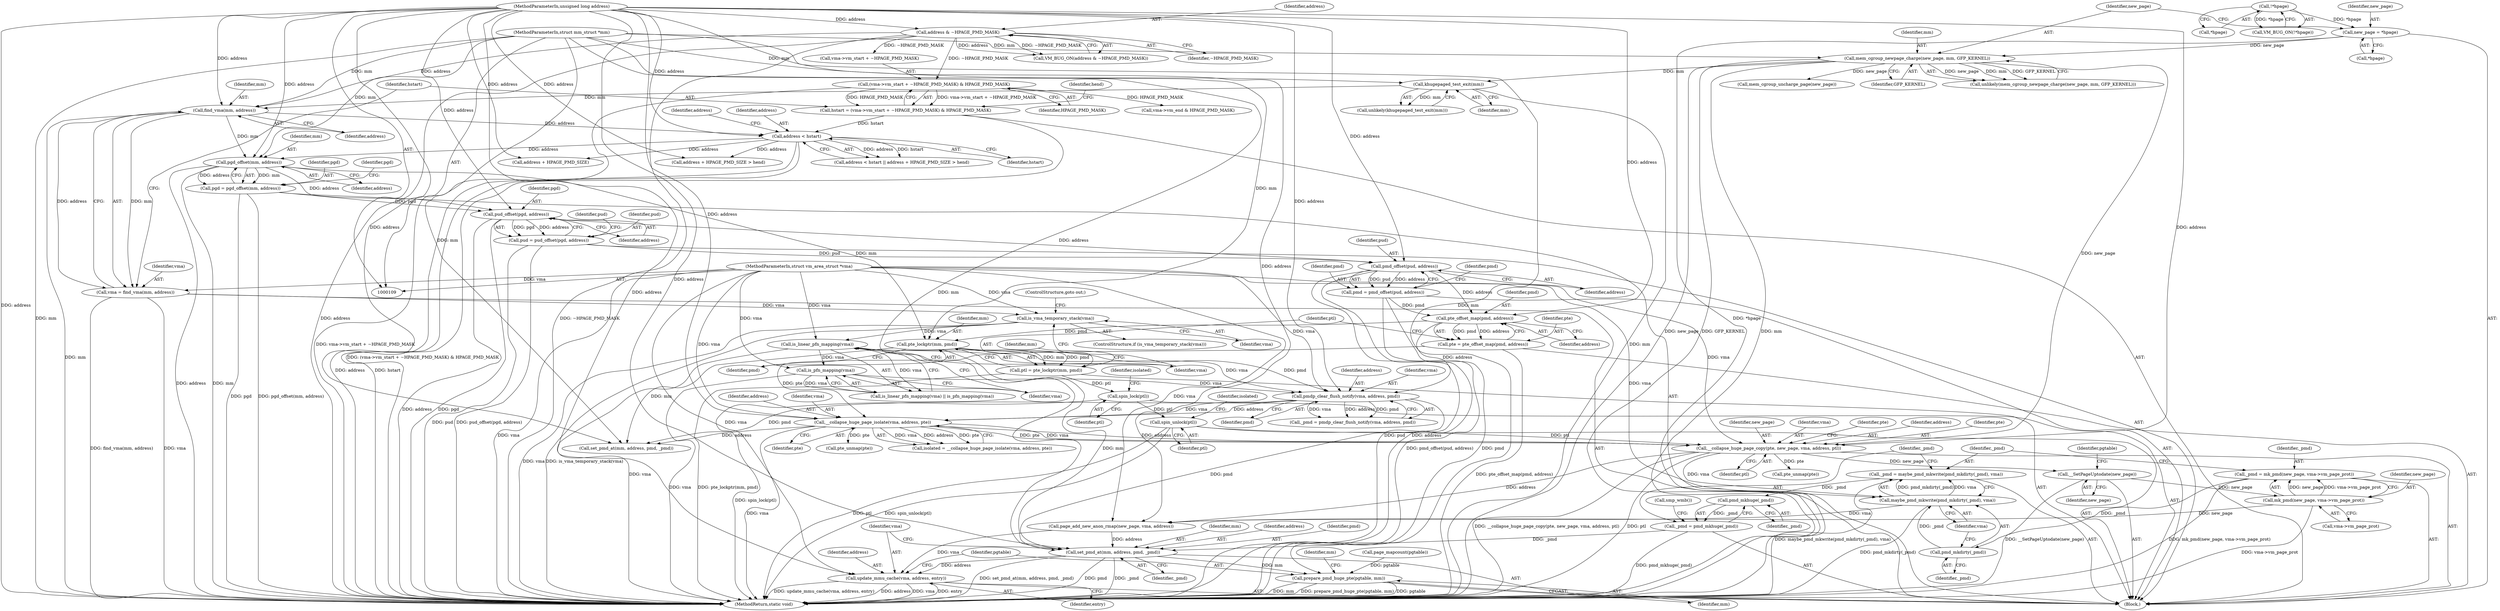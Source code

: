 digraph "1_linux_78f11a255749d09025f54d4e2df4fbcb031530e2@API" {
"1000384" [label="(Call,_pmd = maybe_pmd_mkwrite(pmd_mkdirty(_pmd), vma))"];
"1000386" [label="(Call,maybe_pmd_mkwrite(pmd_mkdirty(_pmd), vma))"];
"1000387" [label="(Call,pmd_mkdirty(_pmd))"];
"1000377" [label="(Call,_pmd = mk_pmd(new_page, vma->vm_page_prot))"];
"1000379" [label="(Call,mk_pmd(new_page, vma->vm_page_prot))"];
"1000361" [label="(Call,__SetPageUptodate(new_page))"];
"1000353" [label="(Call,__collapse_huge_page_copy(pte, new_page, vma, address, ptl))"];
"1000311" [label="(Call,__collapse_huge_page_isolate(vma, address, pte))"];
"1000298" [label="(Call,pmdp_clear_flush_notify(vma, address, pmd))"];
"1000236" [label="(Call,is_linear_pfn_mapping(vma))"];
"1000231" [label="(Call,is_vma_temporary_stack(vma))"];
"1000167" [label="(Call,vma = find_vma(mm, address))"];
"1000169" [label="(Call,find_vma(mm, address))"];
"1000164" [label="(Call,khugepaged_test_exit(mm))"];
"1000141" [label="(Call,mem_cgroup_newpage_charge(new_page, mm, GFP_KERNEL))"];
"1000135" [label="(Call,new_page = *hpage)"];
"1000132" [label="(Call,!*hpage)"];
"1000110" [label="(MethodParameterIn,struct mm_struct *mm)"];
"1000128" [label="(Call,address & ~HPAGE_PMD_MASK)"];
"1000111" [label="(MethodParameterIn,unsigned long address)"];
"1000113" [label="(MethodParameterIn,struct vm_area_struct *vma)"];
"1000238" [label="(Call,is_pfn_mapping(vma))"];
"1000283" [label="(Call,pte_offset_map(pmd, address))"];
"1000262" [label="(Call,pmd = pmd_offset(pud, address))"];
"1000264" [label="(Call,pmd_offset(pud, address))"];
"1000251" [label="(Call,pud = pud_offset(pgd, address))"];
"1000253" [label="(Call,pud_offset(pgd, address))"];
"1000240" [label="(Call,pgd = pgd_offset(mm, address))"];
"1000242" [label="(Call,pgd_offset(mm, address))"];
"1000190" [label="(Call,address < hstart)"];
"1000172" [label="(Call,hstart = (vma->vm_start + ~HPAGE_PMD_MASK) & HPAGE_PMD_MASK)"];
"1000174" [label="(Call,(vma->vm_start + ~HPAGE_PMD_MASK) & HPAGE_PMD_MASK)"];
"1000288" [label="(Call,pte_lockptr(mm, pmd))"];
"1000281" [label="(Call,pte = pte_offset_map(pmd, address))"];
"1000315" [label="(Call,spin_unlock(ptl))"];
"1000307" [label="(Call,spin_lock(ptl))"];
"1000286" [label="(Call,ptl = pte_lockptr(mm, pmd))"];
"1000392" [label="(Call,pmd_mkhuge(_pmd))"];
"1000390" [label="(Call,_pmd = pmd_mkhuge(_pmd))"];
"1000409" [label="(Call,set_pmd_at(mm, address, pmd, _pmd))"];
"1000414" [label="(Call,update_mmu_cache(vma, address, entry))"];
"1000418" [label="(Call,prepare_pmd_huge_pte(pgtable, mm))"];
"1000241" [label="(Identifier,pgd)"];
"1000243" [label="(Identifier,mm)"];
"1000254" [label="(Identifier,pgd)"];
"1000231" [label="(Call,is_vma_temporary_stack(vma))"];
"1000355" [label="(Identifier,new_page)"];
"1000170" [label="(Identifier,mm)"];
"1000284" [label="(Identifier,pmd)"];
"1000314" [label="(Identifier,pte)"];
"1000322" [label="(Call,pte_unmap(pte))"];
"1000266" [label="(Identifier,address)"];
"1000249" [label="(Identifier,pgd)"];
"1000262" [label="(Call,pmd = pmd_offset(pud, address))"];
"1000133" [label="(Call,*hpage)"];
"1000283" [label="(Call,pte_offset_map(pmd, address))"];
"1000171" [label="(Identifier,address)"];
"1000413" [label="(Identifier,_pmd)"];
"1000137" [label="(Call,*hpage)"];
"1000129" [label="(Identifier,address)"];
"1000289" [label="(Identifier,mm)"];
"1000410" [label="(Identifier,mm)"];
"1000132" [label="(Call,!*hpage)"];
"1000309" [label="(Call,isolated = __collapse_huge_page_isolate(vma, address, pte))"];
"1000127" [label="(Call,VM_BUG_ON(address & ~HPAGE_PMD_MASK))"];
"1000356" [label="(Identifier,vma)"];
"1000316" [label="(Identifier,ptl)"];
"1000311" [label="(Call,__collapse_huge_page_isolate(vma, address, pte))"];
"1000381" [label="(Call,vma->vm_page_prot)"];
"1000377" [label="(Call,_pmd = mk_pmd(new_page, vma->vm_page_prot))"];
"1000394" [label="(Call,smp_wmb())"];
"1000242" [label="(Call,pgd_offset(mm, address))"];
"1000230" [label="(ControlStructure,if (is_vma_temporary_stack(vma)))"];
"1000310" [label="(Identifier,isolated)"];
"1000195" [label="(Identifier,address)"];
"1000393" [label="(Identifier,_pmd)"];
"1000180" [label="(Identifier,HPAGE_PMD_MASK)"];
"1000144" [label="(Identifier,GFP_KERNEL)"];
"1000173" [label="(Identifier,hstart)"];
"1000128" [label="(Call,address & ~HPAGE_PMD_MASK)"];
"1000419" [label="(Identifier,pgtable)"];
"1000313" [label="(Identifier,address)"];
"1000287" [label="(Identifier,ptl)"];
"1000244" [label="(Identifier,address)"];
"1000131" [label="(Call,VM_BUG_ON(!*hpage))"];
"1000264" [label="(Call,pmd_offset(pud, address))"];
"1000190" [label="(Call,address < hstart)"];
"1000334" [label="(Call,set_pmd_at(mm, address, pmd, _pmd))"];
"1000358" [label="(Identifier,ptl)"];
"1000143" [label="(Identifier,mm)"];
"1000308" [label="(Identifier,ptl)"];
"1000130" [label="(Identifier,~HPAGE_PMD_MASK)"];
"1000285" [label="(Identifier,address)"];
"1000238" [label="(Call,is_pfn_mapping(vma))"];
"1000175" [label="(Call,vma->vm_start + ~HPAGE_PMD_MASK)"];
"1000141" [label="(Call,mem_cgroup_newpage_charge(new_page, mm, GFP_KERNEL))"];
"1000172" [label="(Call,hstart = (vma->vm_start + ~HPAGE_PMD_MASK) & HPAGE_PMD_MASK)"];
"1000191" [label="(Identifier,address)"];
"1000392" [label="(Call,pmd_mkhuge(_pmd))"];
"1000389" [label="(Identifier,vma)"];
"1000301" [label="(Identifier,pmd)"];
"1000140" [label="(Call,unlikely(mem_cgroup_newpage_charge(new_page, mm, GFP_KERNEL)))"];
"1000260" [label="(Identifier,pud)"];
"1000288" [label="(Call,pte_lockptr(mm, pmd))"];
"1000380" [label="(Identifier,new_page)"];
"1000232" [label="(Identifier,vma)"];
"1000183" [label="(Call,vma->vm_end & HPAGE_PMD_MASK)"];
"1000174" [label="(Call,(vma->vm_start + ~HPAGE_PMD_MASK) & HPAGE_PMD_MASK)"];
"1000251" [label="(Call,pud = pud_offset(pgd, address))"];
"1000414" [label="(Call,update_mmu_cache(vma, address, entry))"];
"1000307" [label="(Call,spin_lock(ptl))"];
"1000233" [label="(ControlStructure,goto out;)"];
"1000192" [label="(Identifier,hstart)"];
"1000444" [label="(Call,mem_cgroup_uncharge_page(new_page))"];
"1000385" [label="(Identifier,_pmd)"];
"1000364" [label="(Identifier,pgtable)"];
"1000418" [label="(Call,prepare_pmd_huge_pte(pgtable, mm))"];
"1000315" [label="(Call,spin_unlock(ptl))"];
"1000110" [label="(MethodParameterIn,struct mm_struct *mm)"];
"1000379" [label="(Call,mk_pmd(new_page, vma->vm_page_prot))"];
"1000362" [label="(Identifier,new_page)"];
"1000193" [label="(Call,address + HPAGE_PMD_SIZE > hend)"];
"1000411" [label="(Identifier,address)"];
"1000391" [label="(Identifier,_pmd)"];
"1000167" [label="(Call,vma = find_vma(mm, address))"];
"1000412" [label="(Identifier,pmd)"];
"1000360" [label="(Identifier,pte)"];
"1000265" [label="(Identifier,pud)"];
"1000417" [label="(Identifier,entry)"];
"1000420" [label="(Identifier,mm)"];
"1000423" [label="(Identifier,mm)"];
"1000384" [label="(Call,_pmd = maybe_pmd_mkwrite(pmd_mkdirty(_pmd), vma))"];
"1000135" [label="(Call,new_page = *hpage)"];
"1000239" [label="(Identifier,vma)"];
"1000189" [label="(Call,address < hstart || address + HPAGE_PMD_SIZE > hend)"];
"1000168" [label="(Identifier,vma)"];
"1000390" [label="(Call,_pmd = pmd_mkhuge(_pmd))"];
"1000182" [label="(Identifier,hend)"];
"1000298" [label="(Call,pmdp_clear_flush_notify(vma, address, pmd))"];
"1000272" [label="(Identifier,pmd)"];
"1000290" [label="(Identifier,pmd)"];
"1000300" [label="(Identifier,address)"];
"1000165" [label="(Identifier,mm)"];
"1000281" [label="(Call,pte = pte_offset_map(pmd, address))"];
"1000164" [label="(Call,khugepaged_test_exit(mm))"];
"1000357" [label="(Identifier,address)"];
"1000299" [label="(Identifier,vma)"];
"1000237" [label="(Identifier,vma)"];
"1000169" [label="(Call,find_vma(mm, address))"];
"1000113" [label="(MethodParameterIn,struct vm_area_struct *vma)"];
"1000296" [label="(Call,_pmd = pmdp_clear_flush_notify(vma, address, pmd))"];
"1000235" [label="(Call,is_linear_pfn_mapping(vma) || is_pfn_mapping(vma))"];
"1000263" [label="(Identifier,pmd)"];
"1000388" [label="(Identifier,_pmd)"];
"1000194" [label="(Call,address + HPAGE_PMD_SIZE)"];
"1000415" [label="(Identifier,vma)"];
"1000111" [label="(MethodParameterIn,unsigned long address)"];
"1000387" [label="(Call,pmd_mkdirty(_pmd))"];
"1000286" [label="(Call,ptl = pte_lockptr(mm, pmd))"];
"1000386" [label="(Call,maybe_pmd_mkwrite(pmd_mkdirty(_pmd), vma))"];
"1000252" [label="(Identifier,pud)"];
"1000361" [label="(Call,__SetPageUptodate(new_page))"];
"1000354" [label="(Identifier,pte)"];
"1000294" [label="(Identifier,mm)"];
"1000136" [label="(Identifier,new_page)"];
"1000253" [label="(Call,pud_offset(pgd, address))"];
"1000374" [label="(Call,page_mapcount(pgtable))"];
"1000236" [label="(Call,is_linear_pfn_mapping(vma))"];
"1000115" [label="(Block,)"];
"1000240" [label="(Call,pgd = pgd_offset(mm, address))"];
"1000449" [label="(MethodReturn,static void)"];
"1000312" [label="(Identifier,vma)"];
"1000416" [label="(Identifier,address)"];
"1000142" [label="(Identifier,new_page)"];
"1000282" [label="(Identifier,pte)"];
"1000359" [label="(Call,pte_unmap(pte))"];
"1000353" [label="(Call,__collapse_huge_page_copy(pte, new_page, vma, address, ptl))"];
"1000378" [label="(Identifier,_pmd)"];
"1000409" [label="(Call,set_pmd_at(mm, address, pmd, _pmd))"];
"1000405" [label="(Call,page_add_new_anon_rmap(new_page, vma, address))"];
"1000320" [label="(Identifier,isolated)"];
"1000255" [label="(Identifier,address)"];
"1000163" [label="(Call,unlikely(khugepaged_test_exit(mm)))"];
"1000384" -> "1000115"  [label="AST: "];
"1000384" -> "1000386"  [label="CFG: "];
"1000385" -> "1000384"  [label="AST: "];
"1000386" -> "1000384"  [label="AST: "];
"1000391" -> "1000384"  [label="CFG: "];
"1000384" -> "1000449"  [label="DDG: maybe_pmd_mkwrite(pmd_mkdirty(_pmd), vma)"];
"1000386" -> "1000384"  [label="DDG: pmd_mkdirty(_pmd)"];
"1000386" -> "1000384"  [label="DDG: vma"];
"1000384" -> "1000392"  [label="DDG: _pmd"];
"1000386" -> "1000389"  [label="CFG: "];
"1000387" -> "1000386"  [label="AST: "];
"1000389" -> "1000386"  [label="AST: "];
"1000386" -> "1000449"  [label="DDG: pmd_mkdirty(_pmd)"];
"1000387" -> "1000386"  [label="DDG: _pmd"];
"1000353" -> "1000386"  [label="DDG: vma"];
"1000113" -> "1000386"  [label="DDG: vma"];
"1000386" -> "1000405"  [label="DDG: vma"];
"1000387" -> "1000388"  [label="CFG: "];
"1000388" -> "1000387"  [label="AST: "];
"1000389" -> "1000387"  [label="CFG: "];
"1000377" -> "1000387"  [label="DDG: _pmd"];
"1000377" -> "1000115"  [label="AST: "];
"1000377" -> "1000379"  [label="CFG: "];
"1000378" -> "1000377"  [label="AST: "];
"1000379" -> "1000377"  [label="AST: "];
"1000385" -> "1000377"  [label="CFG: "];
"1000377" -> "1000449"  [label="DDG: mk_pmd(new_page, vma->vm_page_prot)"];
"1000379" -> "1000377"  [label="DDG: new_page"];
"1000379" -> "1000377"  [label="DDG: vma->vm_page_prot"];
"1000379" -> "1000381"  [label="CFG: "];
"1000380" -> "1000379"  [label="AST: "];
"1000381" -> "1000379"  [label="AST: "];
"1000379" -> "1000449"  [label="DDG: vma->vm_page_prot"];
"1000361" -> "1000379"  [label="DDG: new_page"];
"1000379" -> "1000405"  [label="DDG: new_page"];
"1000361" -> "1000115"  [label="AST: "];
"1000361" -> "1000362"  [label="CFG: "];
"1000362" -> "1000361"  [label="AST: "];
"1000364" -> "1000361"  [label="CFG: "];
"1000361" -> "1000449"  [label="DDG: __SetPageUptodate(new_page)"];
"1000353" -> "1000361"  [label="DDG: new_page"];
"1000353" -> "1000115"  [label="AST: "];
"1000353" -> "1000358"  [label="CFG: "];
"1000354" -> "1000353"  [label="AST: "];
"1000355" -> "1000353"  [label="AST: "];
"1000356" -> "1000353"  [label="AST: "];
"1000357" -> "1000353"  [label="AST: "];
"1000358" -> "1000353"  [label="AST: "];
"1000360" -> "1000353"  [label="CFG: "];
"1000353" -> "1000449"  [label="DDG: __collapse_huge_page_copy(pte, new_page, vma, address, ptl)"];
"1000353" -> "1000449"  [label="DDG: ptl"];
"1000311" -> "1000353"  [label="DDG: pte"];
"1000311" -> "1000353"  [label="DDG: vma"];
"1000311" -> "1000353"  [label="DDG: address"];
"1000141" -> "1000353"  [label="DDG: new_page"];
"1000113" -> "1000353"  [label="DDG: vma"];
"1000111" -> "1000353"  [label="DDG: address"];
"1000315" -> "1000353"  [label="DDG: ptl"];
"1000353" -> "1000359"  [label="DDG: pte"];
"1000353" -> "1000405"  [label="DDG: address"];
"1000311" -> "1000309"  [label="AST: "];
"1000311" -> "1000314"  [label="CFG: "];
"1000312" -> "1000311"  [label="AST: "];
"1000313" -> "1000311"  [label="AST: "];
"1000314" -> "1000311"  [label="AST: "];
"1000309" -> "1000311"  [label="CFG: "];
"1000311" -> "1000449"  [label="DDG: vma"];
"1000311" -> "1000309"  [label="DDG: vma"];
"1000311" -> "1000309"  [label="DDG: address"];
"1000311" -> "1000309"  [label="DDG: pte"];
"1000298" -> "1000311"  [label="DDG: vma"];
"1000298" -> "1000311"  [label="DDG: address"];
"1000113" -> "1000311"  [label="DDG: vma"];
"1000111" -> "1000311"  [label="DDG: address"];
"1000281" -> "1000311"  [label="DDG: pte"];
"1000311" -> "1000322"  [label="DDG: pte"];
"1000311" -> "1000334"  [label="DDG: address"];
"1000298" -> "1000296"  [label="AST: "];
"1000298" -> "1000301"  [label="CFG: "];
"1000299" -> "1000298"  [label="AST: "];
"1000300" -> "1000298"  [label="AST: "];
"1000301" -> "1000298"  [label="AST: "];
"1000296" -> "1000298"  [label="CFG: "];
"1000298" -> "1000296"  [label="DDG: vma"];
"1000298" -> "1000296"  [label="DDG: address"];
"1000298" -> "1000296"  [label="DDG: pmd"];
"1000236" -> "1000298"  [label="DDG: vma"];
"1000238" -> "1000298"  [label="DDG: vma"];
"1000113" -> "1000298"  [label="DDG: vma"];
"1000283" -> "1000298"  [label="DDG: address"];
"1000111" -> "1000298"  [label="DDG: address"];
"1000288" -> "1000298"  [label="DDG: pmd"];
"1000298" -> "1000334"  [label="DDG: pmd"];
"1000298" -> "1000409"  [label="DDG: pmd"];
"1000236" -> "1000235"  [label="AST: "];
"1000236" -> "1000237"  [label="CFG: "];
"1000237" -> "1000236"  [label="AST: "];
"1000239" -> "1000236"  [label="CFG: "];
"1000235" -> "1000236"  [label="CFG: "];
"1000236" -> "1000449"  [label="DDG: vma"];
"1000236" -> "1000235"  [label="DDG: vma"];
"1000231" -> "1000236"  [label="DDG: vma"];
"1000113" -> "1000236"  [label="DDG: vma"];
"1000236" -> "1000238"  [label="DDG: vma"];
"1000231" -> "1000230"  [label="AST: "];
"1000231" -> "1000232"  [label="CFG: "];
"1000232" -> "1000231"  [label="AST: "];
"1000233" -> "1000231"  [label="CFG: "];
"1000237" -> "1000231"  [label="CFG: "];
"1000231" -> "1000449"  [label="DDG: is_vma_temporary_stack(vma)"];
"1000231" -> "1000449"  [label="DDG: vma"];
"1000167" -> "1000231"  [label="DDG: vma"];
"1000113" -> "1000231"  [label="DDG: vma"];
"1000167" -> "1000115"  [label="AST: "];
"1000167" -> "1000169"  [label="CFG: "];
"1000168" -> "1000167"  [label="AST: "];
"1000169" -> "1000167"  [label="AST: "];
"1000173" -> "1000167"  [label="CFG: "];
"1000167" -> "1000449"  [label="DDG: vma"];
"1000167" -> "1000449"  [label="DDG: find_vma(mm, address)"];
"1000169" -> "1000167"  [label="DDG: mm"];
"1000169" -> "1000167"  [label="DDG: address"];
"1000113" -> "1000167"  [label="DDG: vma"];
"1000169" -> "1000171"  [label="CFG: "];
"1000170" -> "1000169"  [label="AST: "];
"1000171" -> "1000169"  [label="AST: "];
"1000169" -> "1000449"  [label="DDG: mm"];
"1000164" -> "1000169"  [label="DDG: mm"];
"1000110" -> "1000169"  [label="DDG: mm"];
"1000128" -> "1000169"  [label="DDG: address"];
"1000111" -> "1000169"  [label="DDG: address"];
"1000169" -> "1000190"  [label="DDG: address"];
"1000169" -> "1000242"  [label="DDG: mm"];
"1000164" -> "1000163"  [label="AST: "];
"1000164" -> "1000165"  [label="CFG: "];
"1000165" -> "1000164"  [label="AST: "];
"1000163" -> "1000164"  [label="CFG: "];
"1000164" -> "1000449"  [label="DDG: mm"];
"1000164" -> "1000163"  [label="DDG: mm"];
"1000141" -> "1000164"  [label="DDG: mm"];
"1000110" -> "1000164"  [label="DDG: mm"];
"1000141" -> "1000140"  [label="AST: "];
"1000141" -> "1000144"  [label="CFG: "];
"1000142" -> "1000141"  [label="AST: "];
"1000143" -> "1000141"  [label="AST: "];
"1000144" -> "1000141"  [label="AST: "];
"1000140" -> "1000141"  [label="CFG: "];
"1000141" -> "1000449"  [label="DDG: new_page"];
"1000141" -> "1000449"  [label="DDG: GFP_KERNEL"];
"1000141" -> "1000449"  [label="DDG: mm"];
"1000141" -> "1000140"  [label="DDG: new_page"];
"1000141" -> "1000140"  [label="DDG: mm"];
"1000141" -> "1000140"  [label="DDG: GFP_KERNEL"];
"1000135" -> "1000141"  [label="DDG: new_page"];
"1000110" -> "1000141"  [label="DDG: mm"];
"1000141" -> "1000444"  [label="DDG: new_page"];
"1000135" -> "1000115"  [label="AST: "];
"1000135" -> "1000137"  [label="CFG: "];
"1000136" -> "1000135"  [label="AST: "];
"1000137" -> "1000135"  [label="AST: "];
"1000142" -> "1000135"  [label="CFG: "];
"1000135" -> "1000449"  [label="DDG: *hpage"];
"1000132" -> "1000135"  [label="DDG: *hpage"];
"1000132" -> "1000131"  [label="AST: "];
"1000132" -> "1000133"  [label="CFG: "];
"1000133" -> "1000132"  [label="AST: "];
"1000131" -> "1000132"  [label="CFG: "];
"1000132" -> "1000131"  [label="DDG: *hpage"];
"1000110" -> "1000109"  [label="AST: "];
"1000110" -> "1000449"  [label="DDG: mm"];
"1000110" -> "1000242"  [label="DDG: mm"];
"1000110" -> "1000288"  [label="DDG: mm"];
"1000110" -> "1000334"  [label="DDG: mm"];
"1000110" -> "1000409"  [label="DDG: mm"];
"1000110" -> "1000418"  [label="DDG: mm"];
"1000128" -> "1000127"  [label="AST: "];
"1000128" -> "1000130"  [label="CFG: "];
"1000129" -> "1000128"  [label="AST: "];
"1000130" -> "1000128"  [label="AST: "];
"1000127" -> "1000128"  [label="CFG: "];
"1000128" -> "1000449"  [label="DDG: ~HPAGE_PMD_MASK"];
"1000128" -> "1000449"  [label="DDG: address"];
"1000128" -> "1000127"  [label="DDG: address"];
"1000128" -> "1000127"  [label="DDG: ~HPAGE_PMD_MASK"];
"1000111" -> "1000128"  [label="DDG: address"];
"1000128" -> "1000174"  [label="DDG: ~HPAGE_PMD_MASK"];
"1000128" -> "1000175"  [label="DDG: ~HPAGE_PMD_MASK"];
"1000111" -> "1000109"  [label="AST: "];
"1000111" -> "1000449"  [label="DDG: address"];
"1000111" -> "1000190"  [label="DDG: address"];
"1000111" -> "1000193"  [label="DDG: address"];
"1000111" -> "1000194"  [label="DDG: address"];
"1000111" -> "1000242"  [label="DDG: address"];
"1000111" -> "1000253"  [label="DDG: address"];
"1000111" -> "1000264"  [label="DDG: address"];
"1000111" -> "1000283"  [label="DDG: address"];
"1000111" -> "1000334"  [label="DDG: address"];
"1000111" -> "1000405"  [label="DDG: address"];
"1000111" -> "1000409"  [label="DDG: address"];
"1000111" -> "1000414"  [label="DDG: address"];
"1000113" -> "1000109"  [label="AST: "];
"1000113" -> "1000449"  [label="DDG: vma"];
"1000113" -> "1000238"  [label="DDG: vma"];
"1000113" -> "1000405"  [label="DDG: vma"];
"1000113" -> "1000414"  [label="DDG: vma"];
"1000238" -> "1000235"  [label="AST: "];
"1000238" -> "1000239"  [label="CFG: "];
"1000239" -> "1000238"  [label="AST: "];
"1000235" -> "1000238"  [label="CFG: "];
"1000238" -> "1000449"  [label="DDG: vma"];
"1000238" -> "1000235"  [label="DDG: vma"];
"1000283" -> "1000281"  [label="AST: "];
"1000283" -> "1000285"  [label="CFG: "];
"1000284" -> "1000283"  [label="AST: "];
"1000285" -> "1000283"  [label="AST: "];
"1000281" -> "1000283"  [label="CFG: "];
"1000283" -> "1000281"  [label="DDG: pmd"];
"1000283" -> "1000281"  [label="DDG: address"];
"1000262" -> "1000283"  [label="DDG: pmd"];
"1000264" -> "1000283"  [label="DDG: address"];
"1000283" -> "1000288"  [label="DDG: pmd"];
"1000262" -> "1000115"  [label="AST: "];
"1000262" -> "1000264"  [label="CFG: "];
"1000263" -> "1000262"  [label="AST: "];
"1000264" -> "1000262"  [label="AST: "];
"1000272" -> "1000262"  [label="CFG: "];
"1000262" -> "1000449"  [label="DDG: pmd_offset(pud, address)"];
"1000262" -> "1000449"  [label="DDG: pmd"];
"1000264" -> "1000262"  [label="DDG: pud"];
"1000264" -> "1000262"  [label="DDG: address"];
"1000264" -> "1000266"  [label="CFG: "];
"1000265" -> "1000264"  [label="AST: "];
"1000266" -> "1000264"  [label="AST: "];
"1000264" -> "1000449"  [label="DDG: pud"];
"1000264" -> "1000449"  [label="DDG: address"];
"1000251" -> "1000264"  [label="DDG: pud"];
"1000253" -> "1000264"  [label="DDG: address"];
"1000251" -> "1000115"  [label="AST: "];
"1000251" -> "1000253"  [label="CFG: "];
"1000252" -> "1000251"  [label="AST: "];
"1000253" -> "1000251"  [label="AST: "];
"1000260" -> "1000251"  [label="CFG: "];
"1000251" -> "1000449"  [label="DDG: pud_offset(pgd, address)"];
"1000251" -> "1000449"  [label="DDG: pud"];
"1000253" -> "1000251"  [label="DDG: pgd"];
"1000253" -> "1000251"  [label="DDG: address"];
"1000253" -> "1000255"  [label="CFG: "];
"1000254" -> "1000253"  [label="AST: "];
"1000255" -> "1000253"  [label="AST: "];
"1000253" -> "1000449"  [label="DDG: address"];
"1000253" -> "1000449"  [label="DDG: pgd"];
"1000240" -> "1000253"  [label="DDG: pgd"];
"1000242" -> "1000253"  [label="DDG: address"];
"1000240" -> "1000115"  [label="AST: "];
"1000240" -> "1000242"  [label="CFG: "];
"1000241" -> "1000240"  [label="AST: "];
"1000242" -> "1000240"  [label="AST: "];
"1000249" -> "1000240"  [label="CFG: "];
"1000240" -> "1000449"  [label="DDG: pgd_offset(mm, address)"];
"1000240" -> "1000449"  [label="DDG: pgd"];
"1000242" -> "1000240"  [label="DDG: mm"];
"1000242" -> "1000240"  [label="DDG: address"];
"1000242" -> "1000244"  [label="CFG: "];
"1000243" -> "1000242"  [label="AST: "];
"1000244" -> "1000242"  [label="AST: "];
"1000242" -> "1000449"  [label="DDG: address"];
"1000242" -> "1000449"  [label="DDG: mm"];
"1000190" -> "1000242"  [label="DDG: address"];
"1000242" -> "1000288"  [label="DDG: mm"];
"1000190" -> "1000189"  [label="AST: "];
"1000190" -> "1000192"  [label="CFG: "];
"1000191" -> "1000190"  [label="AST: "];
"1000192" -> "1000190"  [label="AST: "];
"1000195" -> "1000190"  [label="CFG: "];
"1000189" -> "1000190"  [label="CFG: "];
"1000190" -> "1000449"  [label="DDG: address"];
"1000190" -> "1000449"  [label="DDG: hstart"];
"1000190" -> "1000189"  [label="DDG: address"];
"1000190" -> "1000189"  [label="DDG: hstart"];
"1000172" -> "1000190"  [label="DDG: hstart"];
"1000190" -> "1000193"  [label="DDG: address"];
"1000190" -> "1000194"  [label="DDG: address"];
"1000172" -> "1000115"  [label="AST: "];
"1000172" -> "1000174"  [label="CFG: "];
"1000173" -> "1000172"  [label="AST: "];
"1000174" -> "1000172"  [label="AST: "];
"1000182" -> "1000172"  [label="CFG: "];
"1000172" -> "1000449"  [label="DDG: (vma->vm_start + ~HPAGE_PMD_MASK) & HPAGE_PMD_MASK"];
"1000174" -> "1000172"  [label="DDG: vma->vm_start + ~HPAGE_PMD_MASK"];
"1000174" -> "1000172"  [label="DDG: HPAGE_PMD_MASK"];
"1000174" -> "1000180"  [label="CFG: "];
"1000175" -> "1000174"  [label="AST: "];
"1000180" -> "1000174"  [label="AST: "];
"1000174" -> "1000449"  [label="DDG: vma->vm_start + ~HPAGE_PMD_MASK"];
"1000174" -> "1000183"  [label="DDG: HPAGE_PMD_MASK"];
"1000288" -> "1000286"  [label="AST: "];
"1000288" -> "1000290"  [label="CFG: "];
"1000289" -> "1000288"  [label="AST: "];
"1000290" -> "1000288"  [label="AST: "];
"1000286" -> "1000288"  [label="CFG: "];
"1000288" -> "1000286"  [label="DDG: mm"];
"1000288" -> "1000286"  [label="DDG: pmd"];
"1000288" -> "1000334"  [label="DDG: mm"];
"1000288" -> "1000409"  [label="DDG: mm"];
"1000281" -> "1000115"  [label="AST: "];
"1000282" -> "1000281"  [label="AST: "];
"1000287" -> "1000281"  [label="CFG: "];
"1000281" -> "1000449"  [label="DDG: pte_offset_map(pmd, address)"];
"1000315" -> "1000115"  [label="AST: "];
"1000315" -> "1000316"  [label="CFG: "];
"1000316" -> "1000315"  [label="AST: "];
"1000320" -> "1000315"  [label="CFG: "];
"1000315" -> "1000449"  [label="DDG: spin_unlock(ptl)"];
"1000315" -> "1000449"  [label="DDG: ptl"];
"1000307" -> "1000315"  [label="DDG: ptl"];
"1000307" -> "1000115"  [label="AST: "];
"1000307" -> "1000308"  [label="CFG: "];
"1000308" -> "1000307"  [label="AST: "];
"1000310" -> "1000307"  [label="CFG: "];
"1000307" -> "1000449"  [label="DDG: spin_lock(ptl)"];
"1000286" -> "1000307"  [label="DDG: ptl"];
"1000286" -> "1000115"  [label="AST: "];
"1000287" -> "1000286"  [label="AST: "];
"1000294" -> "1000286"  [label="CFG: "];
"1000286" -> "1000449"  [label="DDG: pte_lockptr(mm, pmd)"];
"1000392" -> "1000390"  [label="AST: "];
"1000392" -> "1000393"  [label="CFG: "];
"1000393" -> "1000392"  [label="AST: "];
"1000390" -> "1000392"  [label="CFG: "];
"1000392" -> "1000390"  [label="DDG: _pmd"];
"1000390" -> "1000115"  [label="AST: "];
"1000391" -> "1000390"  [label="AST: "];
"1000394" -> "1000390"  [label="CFG: "];
"1000390" -> "1000449"  [label="DDG: pmd_mkhuge(_pmd)"];
"1000390" -> "1000409"  [label="DDG: _pmd"];
"1000409" -> "1000115"  [label="AST: "];
"1000409" -> "1000413"  [label="CFG: "];
"1000410" -> "1000409"  [label="AST: "];
"1000411" -> "1000409"  [label="AST: "];
"1000412" -> "1000409"  [label="AST: "];
"1000413" -> "1000409"  [label="AST: "];
"1000415" -> "1000409"  [label="CFG: "];
"1000409" -> "1000449"  [label="DDG: set_pmd_at(mm, address, pmd, _pmd)"];
"1000409" -> "1000449"  [label="DDG: pmd"];
"1000409" -> "1000449"  [label="DDG: _pmd"];
"1000405" -> "1000409"  [label="DDG: address"];
"1000409" -> "1000414"  [label="DDG: address"];
"1000409" -> "1000418"  [label="DDG: mm"];
"1000414" -> "1000115"  [label="AST: "];
"1000414" -> "1000417"  [label="CFG: "];
"1000415" -> "1000414"  [label="AST: "];
"1000416" -> "1000414"  [label="AST: "];
"1000417" -> "1000414"  [label="AST: "];
"1000419" -> "1000414"  [label="CFG: "];
"1000414" -> "1000449"  [label="DDG: update_mmu_cache(vma, address, entry)"];
"1000414" -> "1000449"  [label="DDG: address"];
"1000414" -> "1000449"  [label="DDG: vma"];
"1000414" -> "1000449"  [label="DDG: entry"];
"1000405" -> "1000414"  [label="DDG: vma"];
"1000418" -> "1000115"  [label="AST: "];
"1000418" -> "1000420"  [label="CFG: "];
"1000419" -> "1000418"  [label="AST: "];
"1000420" -> "1000418"  [label="AST: "];
"1000423" -> "1000418"  [label="CFG: "];
"1000418" -> "1000449"  [label="DDG: mm"];
"1000418" -> "1000449"  [label="DDG: prepare_pmd_huge_pte(pgtable, mm)"];
"1000418" -> "1000449"  [label="DDG: pgtable"];
"1000374" -> "1000418"  [label="DDG: pgtable"];
}
